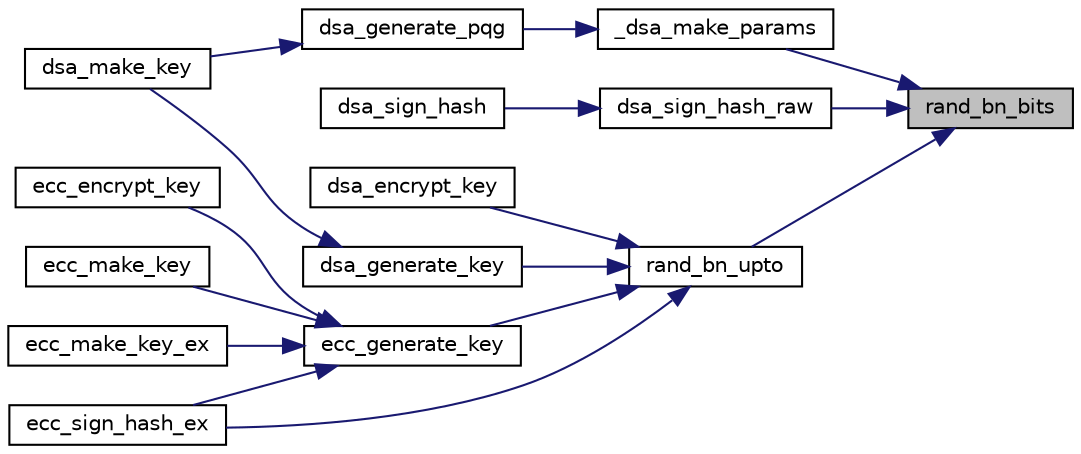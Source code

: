 digraph "rand_bn_bits"
{
 // LATEX_PDF_SIZE
  edge [fontname="Helvetica",fontsize="10",labelfontname="Helvetica",labelfontsize="10"];
  node [fontname="Helvetica",fontsize="10",shape=record];
  rankdir="RL";
  Node1126 [label="rand_bn_bits",height=0.2,width=0.4,color="black", fillcolor="grey75", style="filled", fontcolor="black",tooltip="Generate a random number N with given bitlength (note: MSB can be 0)"];
  Node1126 -> Node1127 [dir="back",color="midnightblue",fontsize="10",style="solid"];
  Node1127 [label="_dsa_make_params",height=0.2,width=0.4,color="black", fillcolor="white", style="filled",URL="$dsa__generate__pqg_8c.html#ad38793673d78a4d45177d5b839e1e16b",tooltip="Create DSA parameters (INTERNAL ONLY, not part of public API)"];
  Node1127 -> Node1128 [dir="back",color="midnightblue",fontsize="10",style="solid"];
  Node1128 [label="dsa_generate_pqg",height=0.2,width=0.4,color="black", fillcolor="white", style="filled",URL="$dsa__generate__pqg_8c.html#aa25c2f74420daea058431d3ad4b2340d",tooltip="Generate DSA parameters p, q & g."];
  Node1128 -> Node1129 [dir="back",color="midnightblue",fontsize="10",style="solid"];
  Node1129 [label="dsa_make_key",height=0.2,width=0.4,color="black", fillcolor="white", style="filled",URL="$dsa__make__key_8c.html#a9b48ea999f1e23e839ae5b62aab985c6",tooltip="Old-style creation of a DSA key."];
  Node1126 -> Node1130 [dir="back",color="midnightblue",fontsize="10",style="solid"];
  Node1130 [label="dsa_sign_hash_raw",height=0.2,width=0.4,color="black", fillcolor="white", style="filled",URL="$dsa__sign__hash_8c.html#a1073fec547694360cd9f2a3d81c7260a",tooltip="Sign a hash with DSA."];
  Node1130 -> Node1131 [dir="back",color="midnightblue",fontsize="10",style="solid"];
  Node1131 [label="dsa_sign_hash",height=0.2,width=0.4,color="black", fillcolor="white", style="filled",URL="$dsa__sign__hash_8c.html#a83c6d4c1243acbc906e872e20de3bba2",tooltip="Sign a hash with DSA."];
  Node1126 -> Node1132 [dir="back",color="midnightblue",fontsize="10",style="solid"];
  Node1132 [label="rand_bn_upto",height=0.2,width=0.4,color="black", fillcolor="white", style="filled",URL="$rand__bn_8c.html#a8050acf530841fb2da3b667204039856",tooltip="Generate a random number N in a range: 1 <= N < limit."];
  Node1132 -> Node1133 [dir="back",color="midnightblue",fontsize="10",style="solid"];
  Node1133 [label="dsa_encrypt_key",height=0.2,width=0.4,color="black", fillcolor="white", style="filled",URL="$dsa__encrypt__key_8c.html#ab65138d407e0660f6f2f7cb7e7dcb24b",tooltip="Encrypt a symmetric key with DSA."];
  Node1132 -> Node1134 [dir="back",color="midnightblue",fontsize="10",style="solid"];
  Node1134 [label="dsa_generate_key",height=0.2,width=0.4,color="black", fillcolor="white", style="filled",URL="$dsa__generate__key_8c.html#a97b1aaf6fd598e3ea9d82523614158c9",tooltip="Create a DSA key."];
  Node1134 -> Node1129 [dir="back",color="midnightblue",fontsize="10",style="solid"];
  Node1132 -> Node1135 [dir="back",color="midnightblue",fontsize="10",style="solid"];
  Node1135 [label="ecc_generate_key",height=0.2,width=0.4,color="black", fillcolor="white", style="filled",URL="$ecc__make__key_8c.html#a127706e1e535a3c06a1938e474ed8d20",tooltip=" "];
  Node1135 -> Node1136 [dir="back",color="midnightblue",fontsize="10",style="solid"];
  Node1136 [label="ecc_encrypt_key",height=0.2,width=0.4,color="black", fillcolor="white", style="filled",URL="$ecc__encrypt__key_8c.html#a16164f1e295b1c88e6b81a9ece26cd70",tooltip="Encrypt a symmetric key with ECC."];
  Node1135 -> Node1137 [dir="back",color="midnightblue",fontsize="10",style="solid"];
  Node1137 [label="ecc_make_key",height=0.2,width=0.4,color="black", fillcolor="white", style="filled",URL="$ecc__make__key_8c.html#a7a315bba6da1275feab6ca1c5a16e87a",tooltip="Make a new ECC key."];
  Node1135 -> Node1138 [dir="back",color="midnightblue",fontsize="10",style="solid"];
  Node1138 [label="ecc_make_key_ex",height=0.2,width=0.4,color="black", fillcolor="white", style="filled",URL="$ecc__make__key_8c.html#aa162146ab36462700056738f96b2dfcb",tooltip=" "];
  Node1135 -> Node1139 [dir="back",color="midnightblue",fontsize="10",style="solid"];
  Node1139 [label="ecc_sign_hash_ex",height=0.2,width=0.4,color="black", fillcolor="white", style="filled",URL="$ecc__sign__hash_8c.html#a96afaf55b03386145e3061fc42a9636b",tooltip="Sign a message digest."];
  Node1132 -> Node1139 [dir="back",color="midnightblue",fontsize="10",style="solid"];
}

